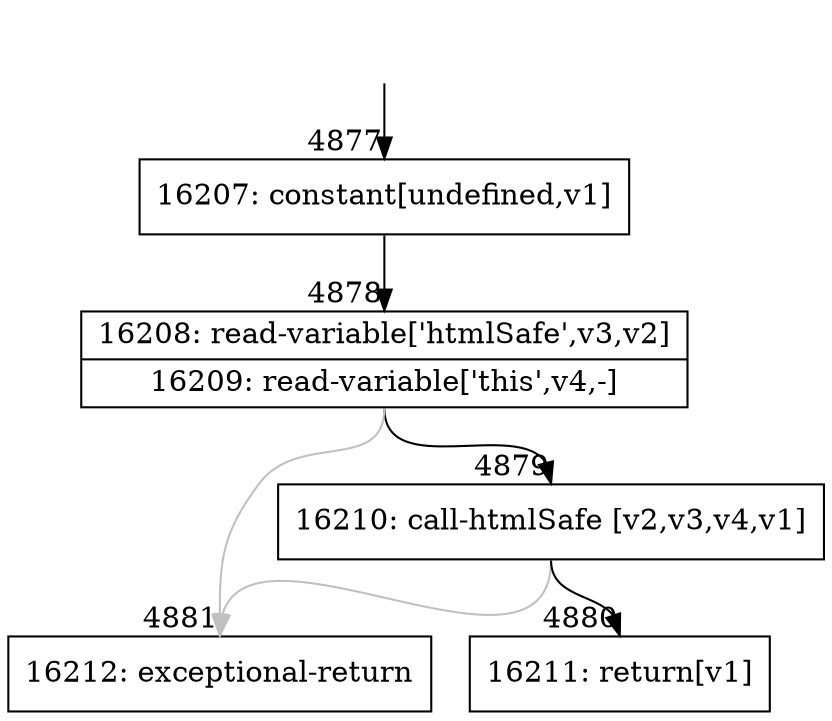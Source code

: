 digraph {
rankdir="TD"
BB_entry387[shape=none,label=""];
BB_entry387 -> BB4877 [tailport=s, headport=n, headlabel="    4877"]
BB4877 [shape=record label="{16207: constant[undefined,v1]}" ] 
BB4877 -> BB4878 [tailport=s, headport=n, headlabel="      4878"]
BB4878 [shape=record label="{16208: read-variable['htmlSafe',v3,v2]|16209: read-variable['this',v4,-]}" ] 
BB4878 -> BB4879 [tailport=s, headport=n, headlabel="      4879"]
BB4878 -> BB4881 [tailport=s, headport=n, color=gray, headlabel="      4881"]
BB4879 [shape=record label="{16210: call-htmlSafe [v2,v3,v4,v1]}" ] 
BB4879 -> BB4880 [tailport=s, headport=n, headlabel="      4880"]
BB4879 -> BB4881 [tailport=s, headport=n, color=gray]
BB4880 [shape=record label="{16211: return[v1]}" ] 
BB4881 [shape=record label="{16212: exceptional-return}" ] 
//#$~ 8782
}
